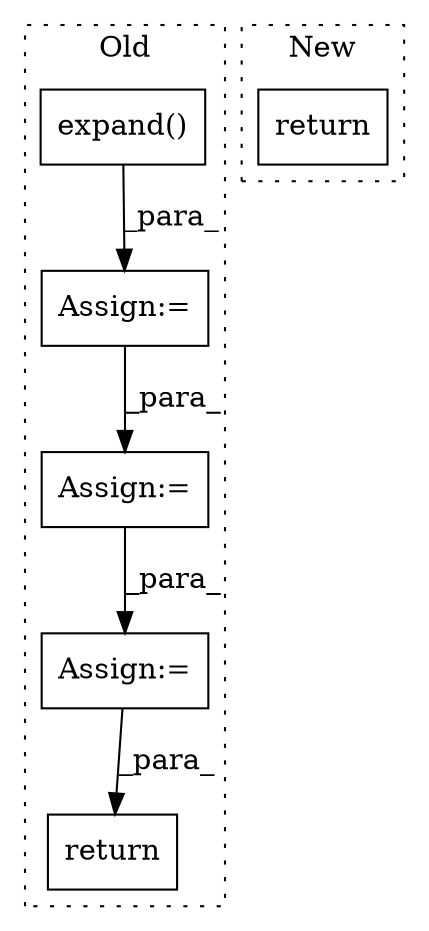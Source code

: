 digraph G {
subgraph cluster0 {
1 [label="expand()" a="75" s="5532,5612" l="62,14" shape="box"];
3 [label="return" a="93" s="6012" l="7" shape="box"];
4 [label="Assign:=" a="68" s="5849" l="3" shape="box"];
5 [label="Assign:=" a="68" s="5956" l="3" shape="box"];
6 [label="Assign:=" a="68" s="5529" l="3" shape="box"];
label = "Old";
style="dotted";
}
subgraph cluster1 {
2 [label="return" a="93" s="8174" l="7" shape="box"];
label = "New";
style="dotted";
}
1 -> 6 [label="_para_"];
4 -> 5 [label="_para_"];
5 -> 3 [label="_para_"];
6 -> 4 [label="_para_"];
}